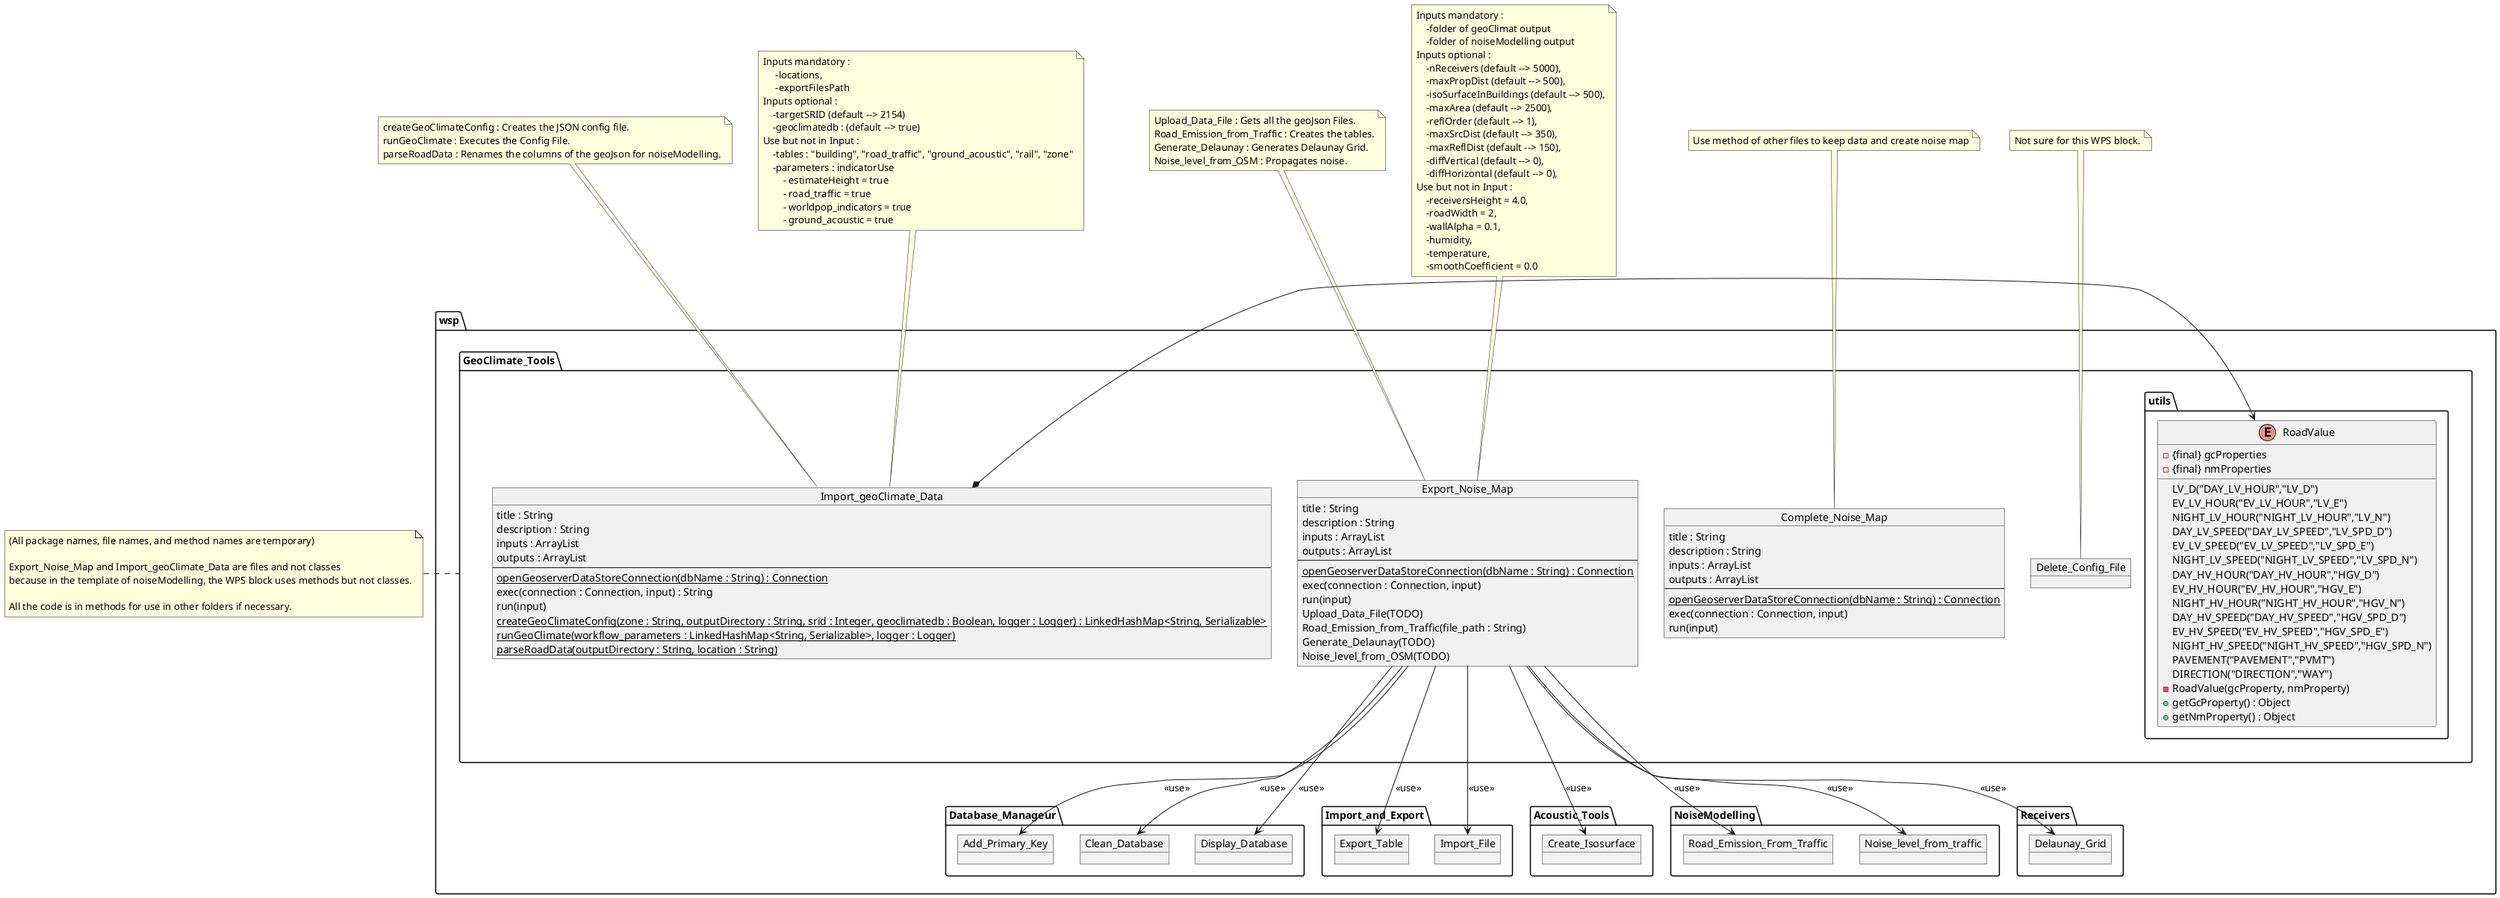 @startuml
'https://plantuml.com/fr/object-diagram

package wsp {

package GeoClimate_Tools {

    object Import_geoClimate_Data {
        title : String
        description : String
        inputs : ArrayList
        outputs : ArrayList
        ---
        {static} openGeoserverDataStoreConnection(dbName : String) : Connection
        exec(connection : Connection, input) : String
        run(input)
        {static} createGeoClimateConfig(zone : String, outputDirectory : String, srid : Integer, geoclimatedb : Boolean, logger : Logger) : LinkedHashMap<String, Serializable>
        {static} runGeoClimate(workflow_parameters : LinkedHashMap<String, Serializable>, logger : Logger)
        {static} parseRoadData(outputDirectory : String, location : String)
    }

    object Export_Noise_Map {
        title : String
        description : String
        inputs : ArrayList
        outputs : ArrayList
        ---
        {static} openGeoserverDataStoreConnection(dbName : String) : Connection
        exec(connection : Connection, input)
        run(input)
        Upload_Data_File(TODO)
        Road_Emission_from_Traffic(file_path : String)
        Generate_Delaunay(TODO)
        Noise_level_from_OSM(TODO)
    }

    object Complete_Noise_Map{
        title : String
        description : String
        inputs : ArrayList
        outputs : ArrayList
        ---
        {static} openGeoserverDataStoreConnection(dbName : String) : Connection
        exec(connection : Connection, input)
        run(input)
    }

    package utils{
        enum RoadValue{
               LV_D("DAY_LV_HOUR","LV_D")
               EV_LV_HOUR("EV_LV_HOUR","LV_E")
               NIGHT_LV_HOUR("NIGHT_LV_HOUR","LV_N")
               DAY_LV_SPEED("DAY_LV_SPEED","LV_SPD_D")
               EV_LV_SPEED("EV_LV_SPEED","LV_SPD_E")
               NIGHT_LV_SPEED("NIGHT_LV_SPEED","LV_SPD_N")
               DAY_HV_HOUR("DAY_HV_HOUR","HGV_D")
               EV_HV_HOUR("EV_HV_HOUR","HGV_E")
               NIGHT_HV_HOUR("NIGHT_HV_HOUR","HGV_N")
               DAY_HV_SPEED("DAY_HV_SPEED","HGV_SPD_D")
               EV_HV_SPEED("EV_HV_SPEED","HGV_SPD_E")
               NIGHT_HV_SPEED("NIGHT_HV_SPEED","HGV_SPD_N")
               PAVEMENT("PAVEMENT","PVMT")
               DIRECTION("DIRECTION","WAY")
            - {final} gcProperties
            - {final} nmProperties
            - RoadValue(gcProperty, nmProperty)
            + getGcProperty() : Object
            + getNmProperty() : Object
        }
    }

    object Delete_Config_File {
    }

    /'
    package Data {
        package gc_outputs {
        }
        package nm_inputs {
        }
        package nm_outputs {
        }
        package config_file {
        }
    }
    '/
}

package Database_Manageur{
    object Add_Primary_Key{

    }

    object Clean_Database{

    }

     object Display_Database{

     }
}

package Import_and_Export{

    object Export_Table{
    }

    object Import_File{
    }

}

package Acoustic_Tools{

    object Create_Isosurface{
    }
}

package NoiseModelling{

    object Road_Emission_From_Traffic{
    }

    object Noise_level_from_traffic{
    }

}

package Receivers{

    object Delaunay_Grid{
    }

}

}

note left of GeoClimate_Tools
(All package names, file names, and method names are temporary)

Export_Noise_Map and Import_geoClimate_Data are files and not classes
because in the template of noiseModelling, the WPS block uses methods but not classes.

All the code is in methods for use in other folders if necessary.
end note

note top of Import_geoClimate_Data
createGeoClimateConfig : Creates the JSON config file.
runGeoClimate : Executes the Config File.
parseRoadData : Renames the columns of the geoJson for noiseModelling.
end note

note top of Import_geoClimate_Data
Inputs mandatory :
     -locations,
     -exportFilesPath
Inputs optional :
    -targetSRID (default --> 2154)
    -geoclimatedb : (default --> true)
Use but not in Input :
    -tables : "building", "road_traffic", "ground_acoustic", "rail", "zone"
    -parameters : indicatorUse
        - estimateHeight = true
        - road_traffic = true
        - worldpop_indicators = true
        - ground_acoustic = true
end note

note top of Export_Noise_Map
Upload_Data_File : Gets all the geoJson Files.
Road_Emission_from_Traffic : Creates the tables.
Generate_Delaunay : Generates Delaunay Grid.
Noise_level_from_OSM : Propagates noise.
end note

note top of Export_Noise_Map
Inputs mandatory :
    -folder of geoClimat output
    -folder of noiseModelling output
Inputs optional :
    -nReceivers (default --> 5000),
    -maxPropDist (default --> 500),
    -isoSurfaceInBuildings (default --> 500),
    -maxArea (default --> 2500),
    -reflOrder (default --> 1),
    -maxSrcDist (default --> 350),
    -maxReflDist (default --> 150),
    -diffVertical (default --> 0),
    -diffHorizontal (default --> 0),
Use but not in Input :
    -receiversHeight = 4.0,
    -roadWidth = 2,
    -wallAlpha = 0.1,
    -humidity,
    -temperature,
    -smoothCoefficient = 0.0
end note

note top of Complete_Noise_Map
Use method of other files to keep data and create noise map
end note

note top of Delete_Config_File
Not sure for this WPS block.
end note

Export_Noise_Map --> Add_Primary_Key : <<use>>
Export_Noise_Map --> Clean_Database : <<use>>
Export_Noise_Map --> Display_Database : <<use>>

Export_Noise_Map --> Import_File : <<use>>
Export_Noise_Map --> Export_Table : <<use>>

Export_Noise_Map --> Create_Isosurface : <<use>>

Export_Noise_Map --> Delaunay_Grid : <<use>>

Export_Noise_Map --> Noise_level_from_traffic : <<use>>
Export_Noise_Map --> Road_Emission_From_Traffic : <<use>>

Import_geoClimate_Data *-left-> RoadValue


@enduml
